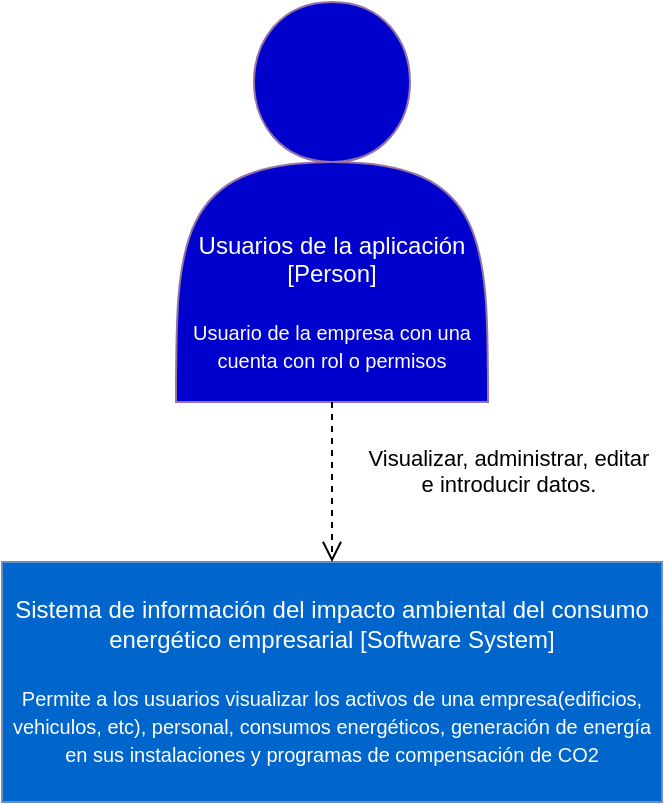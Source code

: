 <mxfile version="12.1.9" type="device" pages="1"><diagram id="3Z2ZcejMLSyxtcBdhxQQ" name="Page-1"><mxGraphModel dx="1024" dy="534" grid="1" gridSize="10" guides="1" tooltips="1" connect="1" arrows="1" fold="1" page="1" pageScale="1" pageWidth="827" pageHeight="1169" math="0" shadow="0"><root><mxCell id="0"/><mxCell id="1" parent="0"/><mxCell id="5pxbBMU2dYQVKHbRQ92b-1" value="&lt;span style=&quot;white-space: normal&quot;&gt;&lt;font color=&quot;#ffffff&quot;&gt;Sistema de información del impacto ambiental del consumo energético empresarial [Software System]&lt;br&gt;&lt;br&gt;&lt;font style=&quot;font-size: 10px&quot;&gt;Permite a los usuarios visualizar los activos de una empresa(edificios, vehiculos, etc), personal, consumos energéticos, generación de energía en sus instalaciones y programas de compensación de CO2&lt;/font&gt;&lt;/font&gt;&lt;br&gt;&lt;/span&gt;" style="rounded=0;whiteSpace=wrap;html=1;fillColor=#0066CC;strokeColor=#6c8ebf;" parent="1" vertex="1"><mxGeometry x="97" y="290" width="330" height="120" as="geometry"/></mxCell><mxCell id="5pxbBMU2dYQVKHbRQ92b-2" value="&lt;br&gt;&lt;br&gt;&lt;br&gt;&lt;font color=&quot;#ffffff&quot;&gt;&lt;br&gt;&lt;br&gt;&lt;br&gt;&lt;br&gt;Usuarios de la aplicación [Person]&lt;br&gt;&lt;br&gt;&lt;font style=&quot;font-size: 10px&quot;&gt;Usuario de la empresa con una cuenta con rol o permisos&lt;/font&gt;&lt;br&gt;&lt;/font&gt;" style="shape=actor;whiteSpace=wrap;html=1;fillColor=#0000CC;strokeColor=#9673a6;gradientColor=none;" parent="1" vertex="1"><mxGeometry x="184" y="10" width="156" height="200" as="geometry"/></mxCell><mxCell id="5pxbBMU2dYQVKHbRQ92b-3" value="Visualizar, administrar, editar &lt;br&gt;e introducir datos." style="html=1;verticalAlign=bottom;endArrow=open;dashed=1;endSize=8;exitX=0.5;exitY=1;exitDx=0;exitDy=0;entryX=0.5;entryY=0;entryDx=0;entryDy=0;" parent="1" source="5pxbBMU2dYQVKHbRQ92b-2" target="5pxbBMU2dYQVKHbRQ92b-1" edge="1"><mxGeometry x="0.25" y="88" relative="1" as="geometry"><mxPoint x="220" y="320" as="sourcePoint"/><mxPoint x="140" y="320" as="targetPoint"/><mxPoint as="offset"/></mxGeometry></mxCell></root></mxGraphModel></diagram></mxfile>